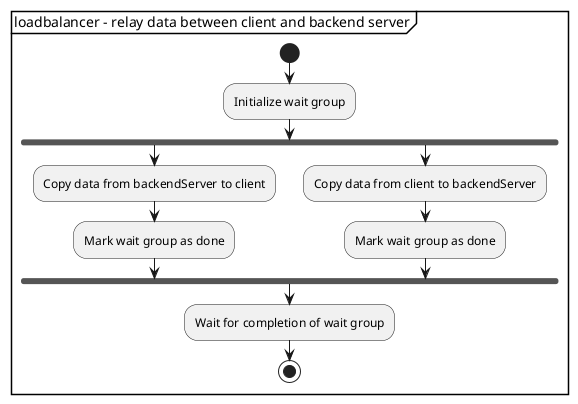 @startuml

partition "loadbalancer - relay data between client and backend server" {

    start

    :Initialize wait group;

    fork
        :Copy data from backendServer to client;
        :Mark wait group as done;
    fork again
        :Copy data from client to backendServer;
        :Mark wait group as done;
    end fork

    :Wait for completion of wait group;

    stop
}

@enduml